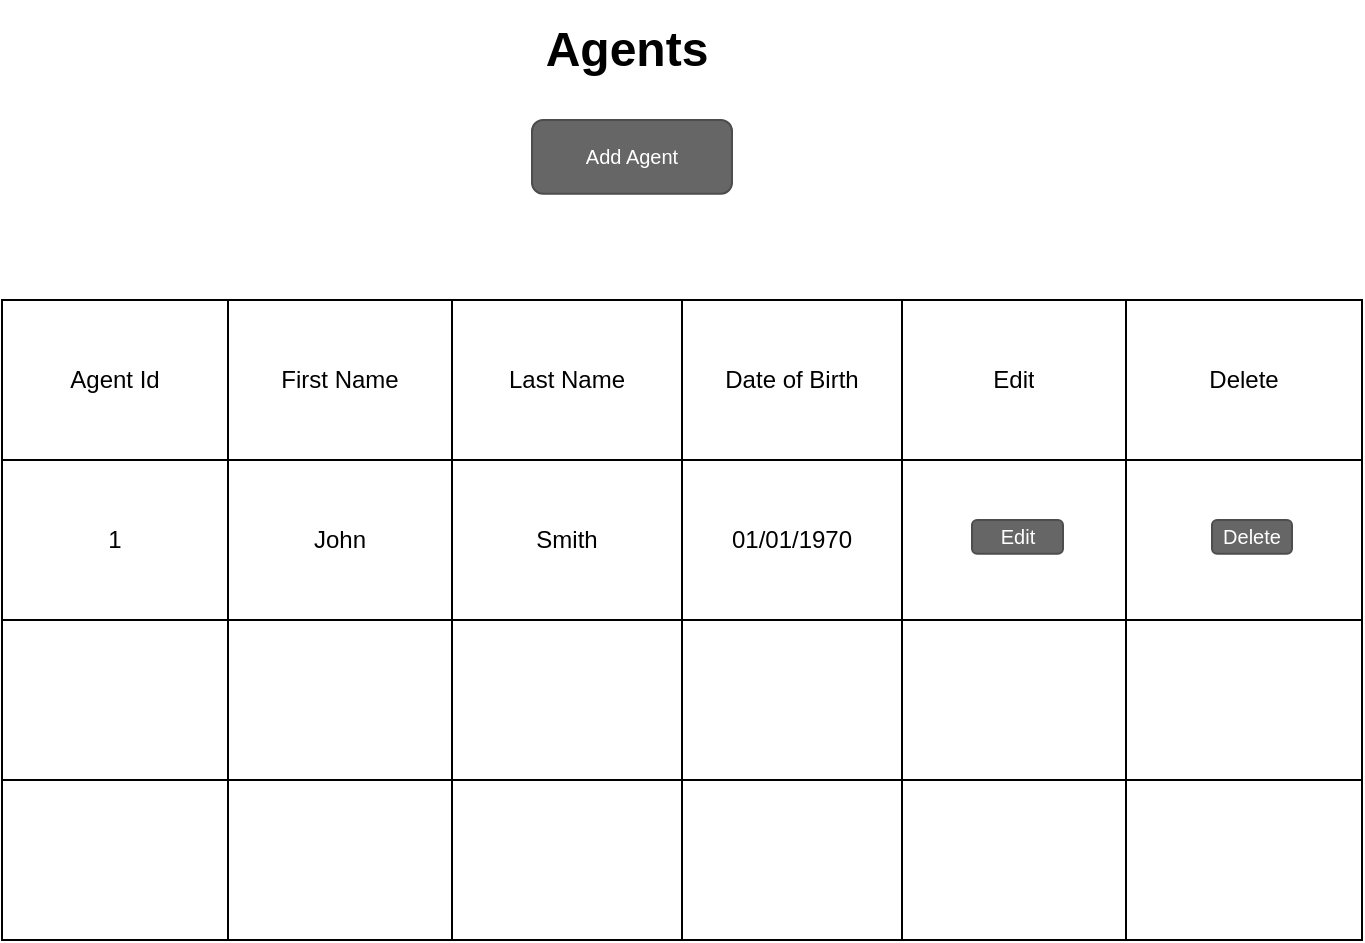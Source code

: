 <mxfile version="16.0.0" type="device" pages="4"><diagram id="z6eijUMF0me3X5bIj9Z-" name="View Agents"><mxGraphModel dx="693" dy="777" grid="1" gridSize="10" guides="1" tooltips="1" connect="1" arrows="1" fold="1" page="1" pageScale="1" pageWidth="850" pageHeight="1100" math="0" shadow="0"><root><mxCell id="0"/><mxCell id="1" parent="0"/><mxCell id="EcDxj6G93moAhAuYy6U5-36" value="" style="shape=table;startSize=0;container=1;collapsible=0;childLayout=tableLayout;" parent="1" vertex="1"><mxGeometry x="85" y="190" width="680" height="320" as="geometry"/></mxCell><mxCell id="EcDxj6G93moAhAuYy6U5-37" value="" style="shape=partialRectangle;collapsible=0;dropTarget=0;pointerEvents=0;fillColor=none;top=0;left=0;bottom=0;right=0;points=[[0,0.5],[1,0.5]];portConstraint=eastwest;" parent="EcDxj6G93moAhAuYy6U5-36" vertex="1"><mxGeometry width="680" height="80" as="geometry"/></mxCell><mxCell id="EcDxj6G93moAhAuYy6U5-38" value="Agent Id" style="shape=partialRectangle;html=1;whiteSpace=wrap;connectable=0;overflow=hidden;fillColor=none;top=0;left=0;bottom=0;right=0;pointerEvents=1;" parent="EcDxj6G93moAhAuYy6U5-37" vertex="1"><mxGeometry width="113" height="80" as="geometry"><mxRectangle width="113" height="80" as="alternateBounds"/></mxGeometry></mxCell><mxCell id="EcDxj6G93moAhAuYy6U5-39" value="First Name" style="shape=partialRectangle;html=1;whiteSpace=wrap;connectable=0;overflow=hidden;fillColor=none;top=0;left=0;bottom=0;right=0;pointerEvents=1;" parent="EcDxj6G93moAhAuYy6U5-37" vertex="1"><mxGeometry x="113" width="112" height="80" as="geometry"><mxRectangle width="112" height="80" as="alternateBounds"/></mxGeometry></mxCell><mxCell id="EcDxj6G93moAhAuYy6U5-40" value="Last Name" style="shape=partialRectangle;html=1;whiteSpace=wrap;connectable=0;overflow=hidden;fillColor=none;top=0;left=0;bottom=0;right=0;pointerEvents=1;" parent="EcDxj6G93moAhAuYy6U5-37" vertex="1"><mxGeometry x="225" width="115" height="80" as="geometry"><mxRectangle width="115" height="80" as="alternateBounds"/></mxGeometry></mxCell><mxCell id="EcDxj6G93moAhAuYy6U5-41" value="Date of Birth" style="shape=partialRectangle;html=1;whiteSpace=wrap;connectable=0;overflow=hidden;fillColor=none;top=0;left=0;bottom=0;right=0;pointerEvents=1;" parent="EcDxj6G93moAhAuYy6U5-37" vertex="1"><mxGeometry x="340" width="110" height="80" as="geometry"><mxRectangle width="110" height="80" as="alternateBounds"/></mxGeometry></mxCell><mxCell id="EcDxj6G93moAhAuYy6U5-42" value="Edit" style="shape=partialRectangle;html=1;whiteSpace=wrap;connectable=0;overflow=hidden;fillColor=none;top=0;left=0;bottom=0;right=0;pointerEvents=1;" parent="EcDxj6G93moAhAuYy6U5-37" vertex="1"><mxGeometry x="450" width="112" height="80" as="geometry"><mxRectangle width="112" height="80" as="alternateBounds"/></mxGeometry></mxCell><mxCell id="EcDxj6G93moAhAuYy6U5-43" value="Delete" style="shape=partialRectangle;html=1;whiteSpace=wrap;connectable=0;overflow=hidden;fillColor=none;top=0;left=0;bottom=0;right=0;pointerEvents=1;" parent="EcDxj6G93moAhAuYy6U5-37" vertex="1"><mxGeometry x="562" width="118" height="80" as="geometry"><mxRectangle width="118" height="80" as="alternateBounds"/></mxGeometry></mxCell><mxCell id="EcDxj6G93moAhAuYy6U5-44" value="" style="shape=partialRectangle;collapsible=0;dropTarget=0;pointerEvents=0;fillColor=none;top=0;left=0;bottom=0;right=0;points=[[0,0.5],[1,0.5]];portConstraint=eastwest;" parent="EcDxj6G93moAhAuYy6U5-36" vertex="1"><mxGeometry y="80" width="680" height="80" as="geometry"/></mxCell><mxCell id="EcDxj6G93moAhAuYy6U5-45" value="1" style="shape=partialRectangle;html=1;whiteSpace=wrap;connectable=0;overflow=hidden;fillColor=none;top=0;left=0;bottom=0;right=0;pointerEvents=1;" parent="EcDxj6G93moAhAuYy6U5-44" vertex="1"><mxGeometry width="113" height="80" as="geometry"><mxRectangle width="113" height="80" as="alternateBounds"/></mxGeometry></mxCell><mxCell id="EcDxj6G93moAhAuYy6U5-46" value="John" style="shape=partialRectangle;html=1;whiteSpace=wrap;connectable=0;overflow=hidden;fillColor=none;top=0;left=0;bottom=0;right=0;pointerEvents=1;" parent="EcDxj6G93moAhAuYy6U5-44" vertex="1"><mxGeometry x="113" width="112" height="80" as="geometry"><mxRectangle width="112" height="80" as="alternateBounds"/></mxGeometry></mxCell><mxCell id="EcDxj6G93moAhAuYy6U5-47" value="Smith" style="shape=partialRectangle;html=1;whiteSpace=wrap;connectable=0;overflow=hidden;fillColor=none;top=0;left=0;bottom=0;right=0;pointerEvents=1;" parent="EcDxj6G93moAhAuYy6U5-44" vertex="1"><mxGeometry x="225" width="115" height="80" as="geometry"><mxRectangle width="115" height="80" as="alternateBounds"/></mxGeometry></mxCell><mxCell id="EcDxj6G93moAhAuYy6U5-48" value="01/01/1970" style="shape=partialRectangle;html=1;whiteSpace=wrap;connectable=0;overflow=hidden;fillColor=none;top=0;left=0;bottom=0;right=0;pointerEvents=1;" parent="EcDxj6G93moAhAuYy6U5-44" vertex="1"><mxGeometry x="340" width="110" height="80" as="geometry"><mxRectangle width="110" height="80" as="alternateBounds"/></mxGeometry></mxCell><mxCell id="EcDxj6G93moAhAuYy6U5-49" value="" style="shape=partialRectangle;html=1;whiteSpace=wrap;connectable=0;overflow=hidden;fillColor=none;top=0;left=0;bottom=0;right=0;pointerEvents=1;" parent="EcDxj6G93moAhAuYy6U5-44" vertex="1"><mxGeometry x="450" width="112" height="80" as="geometry"><mxRectangle width="112" height="80" as="alternateBounds"/></mxGeometry></mxCell><mxCell id="EcDxj6G93moAhAuYy6U5-50" value="" style="shape=partialRectangle;html=1;whiteSpace=wrap;connectable=0;overflow=hidden;fillColor=none;top=0;left=0;bottom=0;right=0;pointerEvents=1;" parent="EcDxj6G93moAhAuYy6U5-44" vertex="1"><mxGeometry x="562" width="118" height="80" as="geometry"><mxRectangle width="118" height="80" as="alternateBounds"/></mxGeometry></mxCell><mxCell id="EcDxj6G93moAhAuYy6U5-51" value="" style="shape=partialRectangle;collapsible=0;dropTarget=0;pointerEvents=0;fillColor=none;top=0;left=0;bottom=0;right=0;points=[[0,0.5],[1,0.5]];portConstraint=eastwest;" parent="EcDxj6G93moAhAuYy6U5-36" vertex="1"><mxGeometry y="160" width="680" height="80" as="geometry"/></mxCell><mxCell id="EcDxj6G93moAhAuYy6U5-52" value="" style="shape=partialRectangle;html=1;whiteSpace=wrap;connectable=0;overflow=hidden;fillColor=none;top=0;left=0;bottom=0;right=0;pointerEvents=1;" parent="EcDxj6G93moAhAuYy6U5-51" vertex="1"><mxGeometry width="113" height="80" as="geometry"><mxRectangle width="113" height="80" as="alternateBounds"/></mxGeometry></mxCell><mxCell id="EcDxj6G93moAhAuYy6U5-53" value="" style="shape=partialRectangle;html=1;whiteSpace=wrap;connectable=0;overflow=hidden;fillColor=none;top=0;left=0;bottom=0;right=0;pointerEvents=1;" parent="EcDxj6G93moAhAuYy6U5-51" vertex="1"><mxGeometry x="113" width="112" height="80" as="geometry"><mxRectangle width="112" height="80" as="alternateBounds"/></mxGeometry></mxCell><mxCell id="EcDxj6G93moAhAuYy6U5-54" value="" style="shape=partialRectangle;html=1;whiteSpace=wrap;connectable=0;overflow=hidden;fillColor=none;top=0;left=0;bottom=0;right=0;pointerEvents=1;" parent="EcDxj6G93moAhAuYy6U5-51" vertex="1"><mxGeometry x="225" width="115" height="80" as="geometry"><mxRectangle width="115" height="80" as="alternateBounds"/></mxGeometry></mxCell><mxCell id="EcDxj6G93moAhAuYy6U5-55" value="" style="shape=partialRectangle;html=1;whiteSpace=wrap;connectable=0;overflow=hidden;fillColor=none;top=0;left=0;bottom=0;right=0;pointerEvents=1;" parent="EcDxj6G93moAhAuYy6U5-51" vertex="1"><mxGeometry x="340" width="110" height="80" as="geometry"><mxRectangle width="110" height="80" as="alternateBounds"/></mxGeometry></mxCell><mxCell id="EcDxj6G93moAhAuYy6U5-56" value="" style="shape=partialRectangle;html=1;whiteSpace=wrap;connectable=0;overflow=hidden;fillColor=none;top=0;left=0;bottom=0;right=0;pointerEvents=1;" parent="EcDxj6G93moAhAuYy6U5-51" vertex="1"><mxGeometry x="450" width="112" height="80" as="geometry"><mxRectangle width="112" height="80" as="alternateBounds"/></mxGeometry></mxCell><mxCell id="EcDxj6G93moAhAuYy6U5-57" value="" style="shape=partialRectangle;html=1;whiteSpace=wrap;connectable=0;overflow=hidden;fillColor=none;top=0;left=0;bottom=0;right=0;pointerEvents=1;" parent="EcDxj6G93moAhAuYy6U5-51" vertex="1"><mxGeometry x="562" width="118" height="80" as="geometry"><mxRectangle width="118" height="80" as="alternateBounds"/></mxGeometry></mxCell><mxCell id="EcDxj6G93moAhAuYy6U5-58" value="" style="shape=partialRectangle;collapsible=0;dropTarget=0;pointerEvents=0;fillColor=none;top=0;left=0;bottom=0;right=0;points=[[0,0.5],[1,0.5]];portConstraint=eastwest;" parent="EcDxj6G93moAhAuYy6U5-36" vertex="1"><mxGeometry y="240" width="680" height="80" as="geometry"/></mxCell><mxCell id="EcDxj6G93moAhAuYy6U5-59" value="" style="shape=partialRectangle;html=1;whiteSpace=wrap;connectable=0;overflow=hidden;fillColor=none;top=0;left=0;bottom=0;right=0;pointerEvents=1;" parent="EcDxj6G93moAhAuYy6U5-58" vertex="1"><mxGeometry width="113" height="80" as="geometry"><mxRectangle width="113" height="80" as="alternateBounds"/></mxGeometry></mxCell><mxCell id="EcDxj6G93moAhAuYy6U5-60" value="" style="shape=partialRectangle;html=1;whiteSpace=wrap;connectable=0;overflow=hidden;fillColor=none;top=0;left=0;bottom=0;right=0;pointerEvents=1;" parent="EcDxj6G93moAhAuYy6U5-58" vertex="1"><mxGeometry x="113" width="112" height="80" as="geometry"><mxRectangle width="112" height="80" as="alternateBounds"/></mxGeometry></mxCell><mxCell id="EcDxj6G93moAhAuYy6U5-61" value="" style="shape=partialRectangle;html=1;whiteSpace=wrap;connectable=0;overflow=hidden;fillColor=none;top=0;left=0;bottom=0;right=0;pointerEvents=1;" parent="EcDxj6G93moAhAuYy6U5-58" vertex="1"><mxGeometry x="225" width="115" height="80" as="geometry"><mxRectangle width="115" height="80" as="alternateBounds"/></mxGeometry></mxCell><mxCell id="EcDxj6G93moAhAuYy6U5-62" value="" style="shape=partialRectangle;html=1;whiteSpace=wrap;connectable=0;overflow=hidden;fillColor=none;top=0;left=0;bottom=0;right=0;pointerEvents=1;" parent="EcDxj6G93moAhAuYy6U5-58" vertex="1"><mxGeometry x="340" width="110" height="80" as="geometry"><mxRectangle width="110" height="80" as="alternateBounds"/></mxGeometry></mxCell><mxCell id="EcDxj6G93moAhAuYy6U5-63" value="" style="shape=partialRectangle;html=1;whiteSpace=wrap;connectable=0;overflow=hidden;fillColor=none;top=0;left=0;bottom=0;right=0;pointerEvents=1;" parent="EcDxj6G93moAhAuYy6U5-58" vertex="1"><mxGeometry x="450" width="112" height="80" as="geometry"><mxRectangle width="112" height="80" as="alternateBounds"/></mxGeometry></mxCell><mxCell id="EcDxj6G93moAhAuYy6U5-64" value="" style="shape=partialRectangle;html=1;whiteSpace=wrap;connectable=0;overflow=hidden;fillColor=none;top=0;left=0;bottom=0;right=0;pointerEvents=1;" parent="EcDxj6G93moAhAuYy6U5-58" vertex="1"><mxGeometry x="562" width="118" height="80" as="geometry"><mxRectangle width="118" height="80" as="alternateBounds"/></mxGeometry></mxCell><mxCell id="EcDxj6G93moAhAuYy6U5-80" value="Edit" style="rounded=1;html=1;shadow=0;dashed=0;whiteSpace=wrap;fontSize=10;fillColor=#666666;align=center;strokeColor=#4D4D4D;fontColor=#ffffff;" parent="1" vertex="1"><mxGeometry x="570" y="300" width="45.5" height="16.88" as="geometry"/></mxCell><mxCell id="EcDxj6G93moAhAuYy6U5-81" value="Delete" style="rounded=1;html=1;shadow=0;dashed=0;whiteSpace=wrap;fontSize=10;fillColor=#666666;align=center;strokeColor=#4D4D4D;fontColor=#ffffff;" parent="1" vertex="1"><mxGeometry x="690" y="300" width="40" height="16.88" as="geometry"/></mxCell><mxCell id="EcDxj6G93moAhAuYy6U5-82" value="&lt;b&gt;&lt;font style=&quot;font-size: 24px&quot;&gt;Agents&lt;/font&gt;&lt;/b&gt;" style="text;html=1;strokeColor=none;fillColor=none;align=center;verticalAlign=middle;whiteSpace=wrap;rounded=0;" parent="1" vertex="1"><mxGeometry x="340" y="40" width="115" height="50" as="geometry"/></mxCell><mxCell id="8i7OFIrNVVXirVo0rZsg-1" value="Add Agent" style="rounded=1;html=1;shadow=0;dashed=0;whiteSpace=wrap;fontSize=10;fillColor=#666666;align=center;strokeColor=#4D4D4D;fontColor=#ffffff;" vertex="1" parent="1"><mxGeometry x="350" y="100" width="100" height="36.88" as="geometry"/></mxCell></root></mxGraphModel></diagram><diagram id="tT-dYrkZueEt4wzEz8H-" name="Add Agent"><mxGraphModel dx="453" dy="777" grid="1" gridSize="10" guides="1" tooltips="1" connect="1" arrows="1" fold="1" page="1" pageScale="1" pageWidth="850" pageHeight="1100" math="0" shadow="0"><root><mxCell id="o6VJeDYH4jea77ry-9px-0"/><mxCell id="o6VJeDYH4jea77ry-9px-1" parent="o6VJeDYH4jea77ry-9px-0"/><mxCell id="9-dngBG6ITQGPNOOsTQv-0" value="Add Agent" style="text;html=1;align=center;verticalAlign=middle;resizable=0;points=[];autosize=1;strokeColor=none;fillColor=none;fontSize=24;" parent="o6VJeDYH4jea77ry-9px-1" vertex="1"><mxGeometry x="490" y="45" width="130" height="30" as="geometry"/></mxCell><mxCell id="9-dngBG6ITQGPNOOsTQv-1" value="First Name" style="fillColor=none;strokeColor=none;align=left;fontSize=14;fontColor=#212529;" parent="o6VJeDYH4jea77ry-9px-1" vertex="1"><mxGeometry x="170" y="90" width="260" height="40" as="geometry"/></mxCell><mxCell id="9-dngBG6ITQGPNOOsTQv-2" value="First Name" style="html=1;shadow=0;dashed=0;shape=mxgraph.bootstrap.rrect;rSize=5;fillColor=none;strokeColor=#999999;align=left;spacing=15;fontSize=14;fontColor=#6C767D;" parent="o6VJeDYH4jea77ry-9px-1" vertex="1"><mxGeometry width="800" height="30" relative="1" as="geometry"><mxPoint x="170" y="130" as="offset"/></mxGeometry></mxCell><mxCell id="9-dngBG6ITQGPNOOsTQv-3" value="Middle Name" style="fillColor=none;strokeColor=none;align=left;fontSize=14;fontColor=#212529;" parent="o6VJeDYH4jea77ry-9px-1" vertex="1"><mxGeometry width="260" height="40" relative="1" as="geometry"><mxPoint x="170" y="170" as="offset"/></mxGeometry></mxCell><mxCell id="9-dngBG6ITQGPNOOsTQv-4" value="Middle Name" style="html=1;shadow=0;dashed=0;shape=mxgraph.bootstrap.rrect;rSize=5;fillColor=none;strokeColor=#999999;align=left;spacing=15;fontSize=14;fontColor=#6C767D;" parent="o6VJeDYH4jea77ry-9px-1" vertex="1"><mxGeometry width="800" height="30" relative="1" as="geometry"><mxPoint x="170" y="220" as="offset"/></mxGeometry></mxCell><mxCell id="9-dngBG6ITQGPNOOsTQv-5" value="&lt;font style=&quot;font-size: 16px&quot;&gt;Required&lt;/font&gt;" style="text;html=1;strokeColor=none;fillColor=none;align=center;verticalAlign=middle;whiteSpace=wrap;rounded=0;fontSize=24;" parent="o6VJeDYH4jea77ry-9px-1" vertex="1"><mxGeometry x="425" y="130" width="135" height="30" as="geometry"/></mxCell><mxCell id="9-dngBG6ITQGPNOOsTQv-6" value="&lt;font style=&quot;font-size: 16px&quot;&gt;Required&lt;/font&gt;" style="text;html=1;strokeColor=none;fillColor=none;align=center;verticalAlign=middle;whiteSpace=wrap;rounded=0;fontSize=24;" parent="o6VJeDYH4jea77ry-9px-1" vertex="1"><mxGeometry x="425" y="220" width="135" height="30" as="geometry"/></mxCell><mxCell id="9-dngBG6ITQGPNOOsTQv-7" value="Last Name" style="fillColor=none;strokeColor=none;align=left;fontSize=14;fontColor=#212529;" parent="o6VJeDYH4jea77ry-9px-1" vertex="1"><mxGeometry x="170" y="280" width="260" height="40" as="geometry"/></mxCell><mxCell id="9-dngBG6ITQGPNOOsTQv-8" value="Last Name" style="html=1;shadow=0;dashed=0;shape=mxgraph.bootstrap.rrect;rSize=5;fillColor=none;strokeColor=#999999;align=left;spacing=15;fontSize=14;fontColor=#6C767D;" parent="o6VJeDYH4jea77ry-9px-1" vertex="1"><mxGeometry width="800" height="30" relative="1" as="geometry"><mxPoint x="170" y="320" as="offset"/></mxGeometry></mxCell><mxCell id="9-dngBG6ITQGPNOOsTQv-9" value="Date of Birth" style="fillColor=none;strokeColor=none;align=left;fontSize=14;fontColor=#212529;" parent="o6VJeDYH4jea77ry-9px-1" vertex="1"><mxGeometry width="260" height="40" relative="1" as="geometry"><mxPoint x="170" y="360" as="offset"/></mxGeometry></mxCell><mxCell id="9-dngBG6ITQGPNOOsTQv-10" value="Date of Birth (Research about date of birth inputs?)" style="html=1;shadow=0;dashed=0;shape=mxgraph.bootstrap.rrect;rSize=5;fillColor=none;strokeColor=#999999;align=left;spacing=15;fontSize=14;fontColor=#6C767D;" parent="o6VJeDYH4jea77ry-9px-1" vertex="1"><mxGeometry width="800" height="30" relative="1" as="geometry"><mxPoint x="170" y="400" as="offset"/></mxGeometry></mxCell><mxCell id="9-dngBG6ITQGPNOOsTQv-11" value="&lt;font style=&quot;font-size: 16px&quot;&gt;Required&lt;/font&gt;" style="text;html=1;strokeColor=none;fillColor=none;align=center;verticalAlign=middle;whiteSpace=wrap;rounded=0;fontSize=24;" parent="o6VJeDYH4jea77ry-9px-1" vertex="1"><mxGeometry x="430" y="320" width="135" height="30" as="geometry"/></mxCell><mxCell id="9-dngBG6ITQGPNOOsTQv-12" value="&lt;font style=&quot;font-size: 16px&quot;&gt;Required&lt;/font&gt;" style="text;html=1;strokeColor=none;fillColor=none;align=center;verticalAlign=middle;whiteSpace=wrap;rounded=0;fontSize=24;" parent="o6VJeDYH4jea77ry-9px-1" vertex="1"><mxGeometry x="590" y="400" width="135" height="30" as="geometry"/></mxCell><mxCell id="9-dngBG6ITQGPNOOsTQv-13" value="Height in Inches" style="fillColor=none;strokeColor=none;align=left;fontSize=14;fontColor=#212529;" parent="o6VJeDYH4jea77ry-9px-1" vertex="1"><mxGeometry x="170" y="450" width="260" height="40" as="geometry"/></mxCell><mxCell id="9-dngBG6ITQGPNOOsTQv-14" value="Height in Inches" style="html=1;shadow=0;dashed=0;shape=mxgraph.bootstrap.rrect;rSize=5;fillColor=none;strokeColor=#999999;align=left;spacing=15;fontSize=14;fontColor=#6C767D;" parent="o6VJeDYH4jea77ry-9px-1" vertex="1"><mxGeometry width="800" height="30" relative="1" as="geometry"><mxPoint x="170" y="490" as="offset"/></mxGeometry></mxCell><mxCell id="9-dngBG6ITQGPNOOsTQv-17" value="&lt;font style=&quot;font-size: 16px&quot;&gt;Required. Type num. min and max&lt;/font&gt;" style="text;html=1;strokeColor=none;fillColor=none;align=center;verticalAlign=middle;whiteSpace=wrap;rounded=0;fontSize=24;" parent="o6VJeDYH4jea77ry-9px-1" vertex="1"><mxGeometry x="490" y="490" width="320" height="30" as="geometry"/></mxCell><mxCell id="KeSntT-63Zij-btCMf-p-0" value="Save" style="rounded=1;html=1;shadow=0;dashed=0;whiteSpace=wrap;fontSize=10;fillColor=#666666;align=center;strokeColor=#4D4D4D;fontColor=#ffffff;" parent="o6VJeDYH4jea77ry-9px-1" vertex="1"><mxGeometry x="170" y="550" width="105.5" height="30" as="geometry"/></mxCell><mxCell id="KeSntT-63Zij-btCMf-p-1" value="Cancel" style="rounded=1;html=1;shadow=0;dashed=0;whiteSpace=wrap;fontSize=10;fillColor=#666666;align=center;strokeColor=#4D4D4D;fontColor=#ffffff;" parent="o6VJeDYH4jea77ry-9px-1" vertex="1"><mxGeometry x="290" y="550" width="105.5" height="30" as="geometry"/></mxCell></root></mxGraphModel></diagram><diagram id="7BNbuBver9azgX26CVlY" name="Edit Agent"><mxGraphModel dx="715" dy="553" grid="1" gridSize="10" guides="1" tooltips="1" connect="1" arrows="1" fold="1" page="1" pageScale="1" pageWidth="850" pageHeight="1100" math="0" shadow="0"><root><mxCell id="iDIaLR1Pyg6p3eYef-bS-0"/><mxCell id="iDIaLR1Pyg6p3eYef-bS-1" parent="iDIaLR1Pyg6p3eYef-bS-0"/><mxCell id="3jS454EBpVCqTmI09M9q-0" value="Edit Agent" style="text;html=1;align=center;verticalAlign=middle;resizable=0;points=[];autosize=1;strokeColor=none;fillColor=none;fontSize=24;" vertex="1" parent="iDIaLR1Pyg6p3eYef-bS-1"><mxGeometry x="495" y="45" width="120" height="30" as="geometry"/></mxCell><mxCell id="3jS454EBpVCqTmI09M9q-1" value="First Name" style="fillColor=none;strokeColor=none;align=left;fontSize=14;fontColor=#212529;" vertex="1" parent="iDIaLR1Pyg6p3eYef-bS-1"><mxGeometry x="170" y="90" width="260" height="40" as="geometry"/></mxCell><mxCell id="3jS454EBpVCqTmI09M9q-2" value="Middle Name" style="fillColor=none;strokeColor=none;align=left;fontSize=14;fontColor=#212529;" vertex="1" parent="iDIaLR1Pyg6p3eYef-bS-1"><mxGeometry x="170" y="170" width="260" height="40" as="geometry"/></mxCell><mxCell id="3jS454EBpVCqTmI09M9q-3" value="&lt;font style=&quot;font-size: 16px&quot;&gt;Required&lt;/font&gt;" style="text;html=1;strokeColor=none;fillColor=none;align=center;verticalAlign=middle;whiteSpace=wrap;rounded=0;fontSize=24;" vertex="1" parent="iDIaLR1Pyg6p3eYef-bS-1"><mxGeometry x="232.5" y="95" width="135" height="30" as="geometry"/></mxCell><mxCell id="3jS454EBpVCqTmI09M9q-4" value="&lt;font style=&quot;font-size: 16px&quot;&gt;Required&lt;/font&gt;" style="text;html=1;strokeColor=none;fillColor=none;align=center;verticalAlign=middle;whiteSpace=wrap;rounded=0;fontSize=24;" vertex="1" parent="iDIaLR1Pyg6p3eYef-bS-1"><mxGeometry x="232.5" y="175" width="135" height="30" as="geometry"/></mxCell><mxCell id="3jS454EBpVCqTmI09M9q-5" value="Last Name" style="fillColor=none;strokeColor=none;align=left;fontSize=14;fontColor=#212529;" vertex="1" parent="iDIaLR1Pyg6p3eYef-bS-1"><mxGeometry x="170" y="280" width="260" height="40" as="geometry"/></mxCell><mxCell id="3jS454EBpVCqTmI09M9q-6" value="Date of Birth" style="fillColor=none;strokeColor=none;align=left;fontSize=14;fontColor=#212529;" vertex="1" parent="iDIaLR1Pyg6p3eYef-bS-1"><mxGeometry x="170" y="360" width="260" height="40" as="geometry"/></mxCell><mxCell id="3jS454EBpVCqTmI09M9q-7" value="&lt;font style=&quot;font-size: 16px&quot;&gt;Required&lt;/font&gt;" style="text;html=1;strokeColor=none;fillColor=none;align=center;verticalAlign=middle;whiteSpace=wrap;rounded=0;fontSize=24;" vertex="1" parent="iDIaLR1Pyg6p3eYef-bS-1"><mxGeometry x="220" y="285" width="135" height="30" as="geometry"/></mxCell><mxCell id="3jS454EBpVCqTmI09M9q-8" value="&lt;font style=&quot;font-size: 16px&quot;&gt;Required&lt;/font&gt;" style="text;html=1;strokeColor=none;fillColor=none;align=center;verticalAlign=middle;whiteSpace=wrap;rounded=0;fontSize=24;" vertex="1" parent="iDIaLR1Pyg6p3eYef-bS-1"><mxGeometry x="232.5" y="365" width="135" height="30" as="geometry"/></mxCell><mxCell id="3jS454EBpVCqTmI09M9q-9" value="Height in Inches" style="fillColor=none;strokeColor=none;align=left;fontSize=14;fontColor=#212529;" vertex="1" parent="iDIaLR1Pyg6p3eYef-bS-1"><mxGeometry x="170" y="450" width="260" height="40" as="geometry"/></mxCell><mxCell id="3jS454EBpVCqTmI09M9q-10" value="&lt;font style=&quot;font-size: 16px&quot;&gt;Required. Type num. min and max&lt;/font&gt;" style="text;html=1;strokeColor=none;fillColor=none;align=center;verticalAlign=middle;whiteSpace=wrap;rounded=0;fontSize=24;" vertex="1" parent="iDIaLR1Pyg6p3eYef-bS-1"><mxGeometry x="250" y="450" width="320" height="30" as="geometry"/></mxCell><mxCell id="OzcX1Y4grZnHg5LQfpTI-0" value="" style="rounded=1;whiteSpace=wrap;html=1;fontSize=16;" vertex="1" parent="iDIaLR1Pyg6p3eYef-bS-1"><mxGeometry x="180" y="130" width="650" height="20" as="geometry"/></mxCell><mxCell id="OzcX1Y4grZnHg5LQfpTI-1" value="" style="rounded=1;whiteSpace=wrap;html=1;fontSize=16;" vertex="1" parent="iDIaLR1Pyg6p3eYef-bS-1"><mxGeometry x="170" y="230" width="650" height="20" as="geometry"/></mxCell><mxCell id="OzcX1Y4grZnHg5LQfpTI-2" value="" style="rounded=1;whiteSpace=wrap;html=1;fontSize=16;" vertex="1" parent="iDIaLR1Pyg6p3eYef-bS-1"><mxGeometry x="170" y="330" width="650" height="20" as="geometry"/></mxCell><mxCell id="OzcX1Y4grZnHg5LQfpTI-3" value="" style="rounded=1;whiteSpace=wrap;html=1;fontSize=16;" vertex="1" parent="iDIaLR1Pyg6p3eYef-bS-1"><mxGeometry x="170" y="410" width="650" height="20" as="geometry"/></mxCell><mxCell id="OzcX1Y4grZnHg5LQfpTI-4" value="" style="rounded=1;whiteSpace=wrap;html=1;fontSize=16;" vertex="1" parent="iDIaLR1Pyg6p3eYef-bS-1"><mxGeometry x="170" y="500" width="650" height="20" as="geometry"/></mxCell><mxCell id="Ejfy6M0IxlEfFjORFjrL-0" value="Save" style="rounded=1;html=1;shadow=0;dashed=0;whiteSpace=wrap;fontSize=10;fillColor=#666666;align=center;strokeColor=#4D4D4D;fontColor=#ffffff;" vertex="1" parent="iDIaLR1Pyg6p3eYef-bS-1"><mxGeometry x="170" y="550" width="105.5" height="30" as="geometry"/></mxCell><mxCell id="Ejfy6M0IxlEfFjORFjrL-1" value="Cancel" style="rounded=1;html=1;shadow=0;dashed=0;whiteSpace=wrap;fontSize=10;fillColor=#666666;align=center;strokeColor=#4D4D4D;fontColor=#ffffff;" vertex="1" parent="iDIaLR1Pyg6p3eYef-bS-1"><mxGeometry x="290" y="550" width="105.5" height="30" as="geometry"/></mxCell></root></mxGraphModel></diagram><diagram id="IklmarSkccLlDUJw6q54" name="Delete Agent Confirmation"><mxGraphModel dx="715" dy="553" grid="1" gridSize="10" guides="1" tooltips="1" connect="1" arrows="1" fold="1" page="1" pageScale="1" pageWidth="850" pageHeight="1100" math="0" shadow="0"><root><mxCell id="A5wZ1_nPZlciZcUyR62L-0"/><mxCell id="A5wZ1_nPZlciZcUyR62L-1" parent="A5wZ1_nPZlciZcUyR62L-0"/><mxCell id="zZ1D2CauQP686i5AeM6t-0" value="Delete" style="rounded=1;html=1;shadow=0;dashed=0;whiteSpace=wrap;fontSize=10;fillColor=#666666;align=center;strokeColor=#4D4D4D;fontColor=#ffffff;" vertex="1" parent="A5wZ1_nPZlciZcUyR62L-1"><mxGeometry x="100" y="90" width="105.5" height="30" as="geometry"/></mxCell><mxCell id="zZ1D2CauQP686i5AeM6t-1" value="Cancel" style="rounded=1;html=1;shadow=0;dashed=0;whiteSpace=wrap;fontSize=10;fillColor=#666666;align=center;strokeColor=#4D4D4D;fontColor=#ffffff;" vertex="1" parent="A5wZ1_nPZlciZcUyR62L-1"><mxGeometry x="220" y="90" width="105.5" height="30" as="geometry"/></mxCell><mxCell id="zZ1D2CauQP686i5AeM6t-2" value="&lt;font style=&quot;font-size: 24px&quot;&gt;Delete Agent&lt;/font&gt;" style="text;html=1;align=center;verticalAlign=middle;resizable=0;points=[];autosize=1;strokeColor=none;fillColor=none;fontSize=16;" vertex="1" parent="A5wZ1_nPZlciZcUyR62L-1"><mxGeometry x="100" y="10" width="150" height="30" as="geometry"/></mxCell><mxCell id="zZ1D2CauQP686i5AeM6t-3" value="&lt;font style=&quot;font-size: 17px&quot;&gt;This will permanently remove the agents record&lt;/font&gt;" style="text;html=1;align=center;verticalAlign=middle;resizable=0;points=[];autosize=1;strokeColor=none;fillColor=none;fontSize=24;" vertex="1" parent="A5wZ1_nPZlciZcUyR62L-1"><mxGeometry x="100" y="40" width="370" height="40" as="geometry"/></mxCell></root></mxGraphModel></diagram></mxfile>